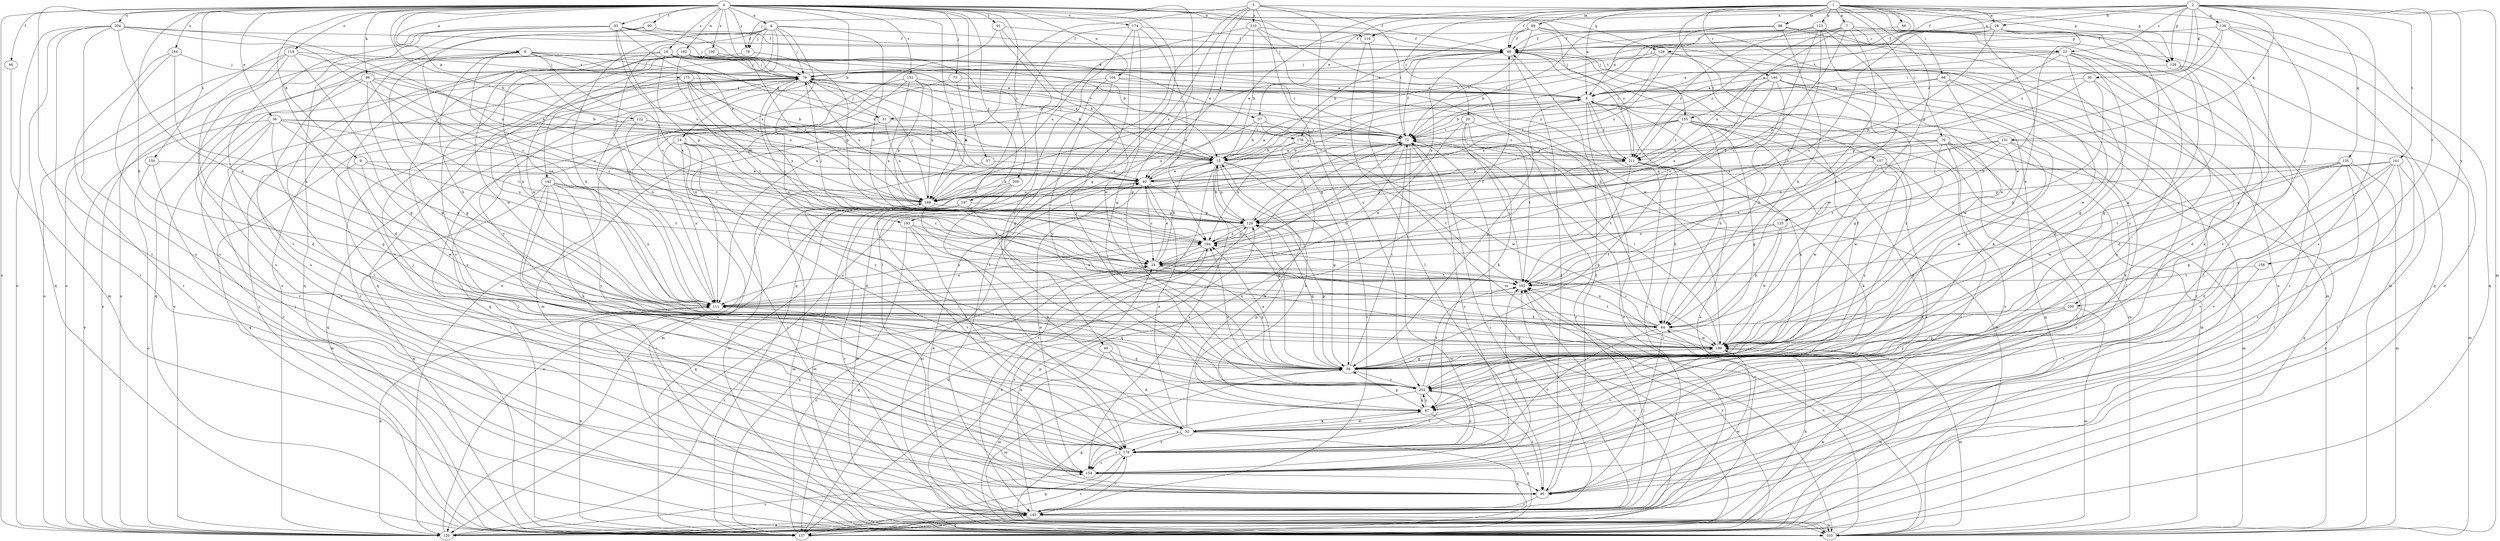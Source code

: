 strict digraph  {
0;
1;
2;
3;
4;
6;
7;
8;
9;
14;
15;
16;
20;
23;
24;
28;
30;
31;
32;
36;
37;
40;
46;
48;
49;
56;
57;
64;
66;
68;
70;
72;
73;
78;
79;
86;
87;
90;
91;
93;
95;
98;
99;
103;
104;
110;
111;
119;
120;
122;
123;
125;
126;
128;
129;
131;
135;
136;
137;
140;
142;
145;
150;
152;
154;
155;
157;
158;
161;
162;
164;
169;
174;
175;
176;
178;
182;
186;
190;
193;
194;
197;
200;
202;
204;
209;
210;
211;
0 -> 4  [label=a];
0 -> 6  [label=a];
0 -> 9  [label=b];
0 -> 14  [label=b];
0 -> 15  [label=b];
0 -> 16  [label=c];
0 -> 36  [label=e];
0 -> 37  [label=e];
0 -> 46  [label=f];
0 -> 48  [label=f];
0 -> 49  [label=g];
0 -> 56  [label=g];
0 -> 57  [label=h];
0 -> 64  [label=h];
0 -> 73  [label=j];
0 -> 78  [label=j];
0 -> 86  [label=k];
0 -> 90  [label=l];
0 -> 91  [label=l];
0 -> 93  [label=l];
0 -> 95  [label=l];
0 -> 104  [label=n];
0 -> 110  [label=n];
0 -> 119  [label=o];
0 -> 120  [label=o];
0 -> 122  [label=p];
0 -> 129  [label=q];
0 -> 150  [label=s];
0 -> 152  [label=s];
0 -> 155  [label=t];
0 -> 164  [label=u];
0 -> 169  [label=u];
0 -> 174  [label=v];
0 -> 182  [label=w];
0 -> 190  [label=x];
0 -> 197  [label=y];
0 -> 204  [label=z];
0 -> 209  [label=z];
1 -> 7  [label=a];
1 -> 8  [label=a];
1 -> 20  [label=c];
1 -> 28  [label=d];
1 -> 37  [label=e];
1 -> 40  [label=e];
1 -> 48  [label=f];
1 -> 66  [label=i];
1 -> 68  [label=i];
1 -> 70  [label=i];
1 -> 98  [label=m];
1 -> 99  [label=m];
1 -> 123  [label=p];
1 -> 125  [label=p];
1 -> 126  [label=p];
1 -> 140  [label=r];
1 -> 155  [label=t];
1 -> 157  [label=t];
1 -> 186  [label=w];
1 -> 200  [label=y];
2 -> 23  [label=c];
2 -> 28  [label=d];
2 -> 30  [label=d];
2 -> 48  [label=f];
2 -> 72  [label=i];
2 -> 78  [label=j];
2 -> 103  [label=m];
2 -> 110  [label=n];
2 -> 126  [label=p];
2 -> 129  [label=q];
2 -> 131  [label=q];
2 -> 135  [label=q];
2 -> 136  [label=q];
2 -> 154  [label=s];
2 -> 158  [label=t];
2 -> 161  [label=t];
2 -> 200  [label=y];
3 -> 40  [label=e];
3 -> 56  [label=g];
3 -> 72  [label=i];
3 -> 111  [label=n];
3 -> 120  [label=o];
3 -> 126  [label=p];
3 -> 193  [label=x];
3 -> 202  [label=y];
3 -> 210  [label=z];
4 -> 48  [label=f];
4 -> 64  [label=h];
4 -> 78  [label=j];
4 -> 79  [label=j];
4 -> 111  [label=n];
4 -> 120  [label=o];
4 -> 137  [label=q];
4 -> 142  [label=r];
4 -> 186  [label=w];
4 -> 193  [label=x];
4 -> 194  [label=x];
6 -> 31  [label=d];
6 -> 40  [label=e];
6 -> 56  [label=g];
6 -> 64  [label=h];
6 -> 154  [label=s];
6 -> 162  [label=t];
6 -> 175  [label=v];
6 -> 176  [label=v];
6 -> 194  [label=x];
7 -> 15  [label=b];
7 -> 23  [label=c];
7 -> 111  [label=n];
7 -> 126  [label=p];
7 -> 128  [label=p];
7 -> 154  [label=s];
7 -> 169  [label=u];
7 -> 176  [label=v];
7 -> 211  [label=z];
8 -> 31  [label=d];
8 -> 56  [label=g];
8 -> 87  [label=k];
8 -> 103  [label=m];
8 -> 120  [label=o];
8 -> 137  [label=q];
8 -> 145  [label=r];
8 -> 211  [label=z];
9 -> 40  [label=e];
9 -> 95  [label=l];
9 -> 162  [label=t];
9 -> 186  [label=w];
14 -> 15  [label=b];
14 -> 32  [label=d];
14 -> 103  [label=m];
14 -> 111  [label=n];
14 -> 145  [label=r];
14 -> 202  [label=y];
14 -> 211  [label=z];
15 -> 40  [label=e];
15 -> 56  [label=g];
15 -> 72  [label=i];
15 -> 87  [label=k];
15 -> 128  [label=p];
15 -> 145  [label=r];
15 -> 154  [label=s];
15 -> 162  [label=t];
16 -> 15  [label=b];
16 -> 40  [label=e];
16 -> 72  [label=i];
16 -> 79  [label=j];
16 -> 120  [label=o];
16 -> 128  [label=p];
16 -> 137  [label=q];
16 -> 178  [label=v];
20 -> 72  [label=i];
20 -> 87  [label=k];
20 -> 103  [label=m];
20 -> 111  [label=n];
20 -> 145  [label=r];
20 -> 162  [label=t];
23 -> 8  [label=a];
23 -> 32  [label=d];
23 -> 56  [label=g];
23 -> 72  [label=i];
23 -> 79  [label=j];
23 -> 95  [label=l];
23 -> 145  [label=r];
23 -> 169  [label=u];
23 -> 186  [label=w];
24 -> 15  [label=b];
24 -> 40  [label=e];
24 -> 56  [label=g];
24 -> 162  [label=t];
28 -> 24  [label=c];
28 -> 48  [label=f];
28 -> 56  [label=g];
28 -> 79  [label=j];
28 -> 111  [label=n];
28 -> 128  [label=p];
28 -> 178  [label=v];
30 -> 8  [label=a];
30 -> 64  [label=h];
30 -> 87  [label=k];
30 -> 128  [label=p];
31 -> 72  [label=i];
31 -> 79  [label=j];
31 -> 95  [label=l];
31 -> 137  [label=q];
31 -> 169  [label=u];
31 -> 211  [label=z];
32 -> 15  [label=b];
32 -> 40  [label=e];
32 -> 87  [label=k];
32 -> 137  [label=q];
32 -> 154  [label=s];
32 -> 169  [label=u];
32 -> 178  [label=v];
36 -> 56  [label=g];
36 -> 72  [label=i];
36 -> 111  [label=n];
36 -> 120  [label=o];
36 -> 145  [label=r];
36 -> 154  [label=s];
36 -> 169  [label=u];
36 -> 211  [label=z];
37 -> 15  [label=b];
37 -> 72  [label=i];
37 -> 145  [label=r];
37 -> 169  [label=u];
40 -> 8  [label=a];
40 -> 24  [label=c];
40 -> 56  [label=g];
40 -> 72  [label=i];
40 -> 79  [label=j];
40 -> 103  [label=m];
40 -> 169  [label=u];
46 -> 103  [label=m];
48 -> 79  [label=j];
48 -> 95  [label=l];
48 -> 186  [label=w];
48 -> 194  [label=x];
49 -> 32  [label=d];
49 -> 56  [label=g];
49 -> 103  [label=m];
56 -> 72  [label=i];
56 -> 103  [label=m];
56 -> 128  [label=p];
56 -> 186  [label=w];
56 -> 194  [label=x];
56 -> 202  [label=y];
57 -> 40  [label=e];
57 -> 103  [label=m];
64 -> 24  [label=c];
64 -> 95  [label=l];
64 -> 162  [label=t];
64 -> 169  [label=u];
64 -> 178  [label=v];
64 -> 186  [label=w];
66 -> 48  [label=f];
66 -> 137  [label=q];
68 -> 8  [label=a];
68 -> 40  [label=e];
68 -> 145  [label=r];
68 -> 186  [label=w];
68 -> 202  [label=y];
70 -> 15  [label=b];
70 -> 95  [label=l];
70 -> 137  [label=q];
70 -> 145  [label=r];
70 -> 154  [label=s];
70 -> 162  [label=t];
70 -> 169  [label=u];
70 -> 186  [label=w];
72 -> 15  [label=b];
72 -> 24  [label=c];
72 -> 48  [label=f];
72 -> 79  [label=j];
72 -> 111  [label=n];
72 -> 137  [label=q];
72 -> 154  [label=s];
72 -> 178  [label=v];
73 -> 8  [label=a];
73 -> 137  [label=q];
73 -> 169  [label=u];
78 -> 128  [label=p];
78 -> 154  [label=s];
79 -> 8  [label=a];
79 -> 15  [label=b];
79 -> 24  [label=c];
79 -> 120  [label=o];
79 -> 145  [label=r];
79 -> 169  [label=u];
79 -> 194  [label=x];
79 -> 202  [label=y];
86 -> 8  [label=a];
86 -> 15  [label=b];
86 -> 24  [label=c];
86 -> 120  [label=o];
86 -> 145  [label=r];
86 -> 162  [label=t];
86 -> 186  [label=w];
87 -> 32  [label=d];
87 -> 56  [label=g];
87 -> 128  [label=p];
87 -> 137  [label=q];
87 -> 202  [label=y];
90 -> 48  [label=f];
90 -> 111  [label=n];
90 -> 137  [label=q];
91 -> 48  [label=f];
91 -> 120  [label=o];
91 -> 186  [label=w];
91 -> 202  [label=y];
93 -> 15  [label=b];
93 -> 24  [label=c];
93 -> 32  [label=d];
93 -> 40  [label=e];
93 -> 48  [label=f];
93 -> 79  [label=j];
93 -> 120  [label=o];
93 -> 169  [label=u];
93 -> 178  [label=v];
95 -> 24  [label=c];
95 -> 48  [label=f];
95 -> 145  [label=r];
98 -> 8  [label=a];
98 -> 48  [label=f];
98 -> 64  [label=h];
98 -> 103  [label=m];
98 -> 120  [label=o];
98 -> 169  [label=u];
99 -> 15  [label=b];
99 -> 48  [label=f];
99 -> 72  [label=i];
99 -> 79  [label=j];
99 -> 120  [label=o];
99 -> 145  [label=r];
99 -> 211  [label=z];
103 -> 56  [label=g];
103 -> 72  [label=i];
103 -> 79  [label=j];
103 -> 162  [label=t];
103 -> 194  [label=x];
104 -> 8  [label=a];
104 -> 56  [label=g];
104 -> 111  [label=n];
104 -> 202  [label=y];
104 -> 211  [label=z];
110 -> 95  [label=l];
110 -> 103  [label=m];
111 -> 48  [label=f];
111 -> 64  [label=h];
111 -> 79  [label=j];
119 -> 32  [label=d];
119 -> 40  [label=e];
119 -> 56  [label=g];
119 -> 79  [label=j];
119 -> 120  [label=o];
119 -> 154  [label=s];
120 -> 8  [label=a];
120 -> 24  [label=c];
120 -> 64  [label=h];
120 -> 111  [label=n];
120 -> 154  [label=s];
120 -> 162  [label=t];
120 -> 169  [label=u];
120 -> 186  [label=w];
122 -> 15  [label=b];
122 -> 24  [label=c];
122 -> 72  [label=i];
122 -> 137  [label=q];
123 -> 24  [label=c];
123 -> 32  [label=d];
123 -> 48  [label=f];
123 -> 64  [label=h];
123 -> 72  [label=i];
123 -> 162  [label=t];
123 -> 186  [label=w];
123 -> 211  [label=z];
125 -> 64  [label=h];
125 -> 162  [label=t];
125 -> 186  [label=w];
125 -> 194  [label=x];
126 -> 8  [label=a];
126 -> 32  [label=d];
126 -> 56  [label=g];
126 -> 202  [label=y];
128 -> 15  [label=b];
128 -> 56  [label=g];
128 -> 72  [label=i];
128 -> 111  [label=n];
128 -> 137  [label=q];
128 -> 194  [label=x];
129 -> 72  [label=i];
129 -> 79  [label=j];
129 -> 103  [label=m];
129 -> 169  [label=u];
129 -> 202  [label=y];
131 -> 15  [label=b];
131 -> 87  [label=k];
131 -> 103  [label=m];
131 -> 162  [label=t];
131 -> 186  [label=w];
131 -> 194  [label=x];
131 -> 211  [label=z];
135 -> 40  [label=e];
135 -> 95  [label=l];
135 -> 103  [label=m];
135 -> 120  [label=o];
135 -> 162  [label=t];
135 -> 178  [label=v];
135 -> 186  [label=w];
136 -> 24  [label=c];
136 -> 48  [label=f];
136 -> 56  [label=g];
136 -> 120  [label=o];
136 -> 137  [label=q];
136 -> 211  [label=z];
137 -> 24  [label=c];
137 -> 48  [label=f];
137 -> 79  [label=j];
137 -> 111  [label=n];
137 -> 162  [label=t];
137 -> 178  [label=v];
137 -> 186  [label=w];
140 -> 8  [label=a];
140 -> 15  [label=b];
140 -> 24  [label=c];
140 -> 56  [label=g];
140 -> 64  [label=h];
140 -> 87  [label=k];
140 -> 95  [label=l];
140 -> 194  [label=x];
142 -> 24  [label=c];
142 -> 87  [label=k];
142 -> 111  [label=n];
142 -> 137  [label=q];
142 -> 145  [label=r];
142 -> 169  [label=u];
142 -> 178  [label=v];
142 -> 202  [label=y];
145 -> 40  [label=e];
145 -> 72  [label=i];
145 -> 103  [label=m];
145 -> 120  [label=o];
145 -> 128  [label=p];
145 -> 137  [label=q];
145 -> 162  [label=t];
145 -> 186  [label=w];
150 -> 40  [label=e];
150 -> 103  [label=m];
150 -> 120  [label=o];
152 -> 8  [label=a];
152 -> 103  [label=m];
152 -> 111  [label=n];
152 -> 128  [label=p];
152 -> 169  [label=u];
152 -> 194  [label=x];
154 -> 40  [label=e];
154 -> 95  [label=l];
154 -> 111  [label=n];
154 -> 162  [label=t];
155 -> 32  [label=d];
155 -> 40  [label=e];
155 -> 56  [label=g];
155 -> 64  [label=h];
155 -> 72  [label=i];
155 -> 103  [label=m];
155 -> 128  [label=p];
155 -> 145  [label=r];
155 -> 211  [label=z];
157 -> 40  [label=e];
157 -> 103  [label=m];
157 -> 154  [label=s];
157 -> 186  [label=w];
157 -> 202  [label=y];
158 -> 162  [label=t];
158 -> 178  [label=v];
161 -> 32  [label=d];
161 -> 40  [label=e];
161 -> 56  [label=g];
161 -> 95  [label=l];
161 -> 128  [label=p];
161 -> 154  [label=s];
161 -> 178  [label=v];
162 -> 72  [label=i];
162 -> 111  [label=n];
164 -> 79  [label=j];
164 -> 111  [label=n];
164 -> 145  [label=r];
164 -> 178  [label=v];
169 -> 8  [label=a];
169 -> 15  [label=b];
169 -> 48  [label=f];
169 -> 79  [label=j];
169 -> 103  [label=m];
169 -> 128  [label=p];
174 -> 48  [label=f];
174 -> 56  [label=g];
174 -> 95  [label=l];
174 -> 137  [label=q];
174 -> 194  [label=x];
174 -> 202  [label=y];
175 -> 8  [label=a];
175 -> 15  [label=b];
175 -> 111  [label=n];
175 -> 128  [label=p];
175 -> 169  [label=u];
176 -> 15  [label=b];
176 -> 137  [label=q];
176 -> 186  [label=w];
176 -> 194  [label=x];
176 -> 211  [label=z];
178 -> 79  [label=j];
178 -> 137  [label=q];
178 -> 145  [label=r];
178 -> 154  [label=s];
178 -> 202  [label=y];
182 -> 8  [label=a];
182 -> 15  [label=b];
182 -> 79  [label=j];
182 -> 95  [label=l];
182 -> 162  [label=t];
182 -> 169  [label=u];
182 -> 178  [label=v];
182 -> 186  [label=w];
186 -> 56  [label=g];
186 -> 72  [label=i];
186 -> 103  [label=m];
186 -> 178  [label=v];
186 -> 194  [label=x];
190 -> 72  [label=i];
190 -> 79  [label=j];
190 -> 111  [label=n];
193 -> 87  [label=k];
193 -> 137  [label=q];
193 -> 162  [label=t];
193 -> 178  [label=v];
193 -> 194  [label=x];
194 -> 24  [label=c];
194 -> 72  [label=i];
194 -> 79  [label=j];
194 -> 111  [label=n];
194 -> 128  [label=p];
194 -> 137  [label=q];
197 -> 103  [label=m];
197 -> 128  [label=p];
197 -> 137  [label=q];
197 -> 145  [label=r];
197 -> 178  [label=v];
197 -> 186  [label=w];
200 -> 56  [label=g];
200 -> 64  [label=h];
200 -> 103  [label=m];
200 -> 202  [label=y];
202 -> 48  [label=f];
202 -> 87  [label=k];
202 -> 95  [label=l];
202 -> 154  [label=s];
202 -> 162  [label=t];
202 -> 178  [label=v];
202 -> 194  [label=x];
204 -> 24  [label=c];
204 -> 48  [label=f];
204 -> 111  [label=n];
204 -> 120  [label=o];
204 -> 137  [label=q];
204 -> 145  [label=r];
204 -> 154  [label=s];
204 -> 169  [label=u];
209 -> 103  [label=m];
209 -> 120  [label=o];
209 -> 169  [label=u];
209 -> 178  [label=v];
210 -> 15  [label=b];
210 -> 48  [label=f];
210 -> 64  [label=h];
210 -> 95  [label=l];
210 -> 169  [label=u];
210 -> 186  [label=w];
211 -> 48  [label=f];
211 -> 56  [label=g];
211 -> 64  [label=h];
211 -> 87  [label=k];
211 -> 128  [label=p];
211 -> 162  [label=t];
}
